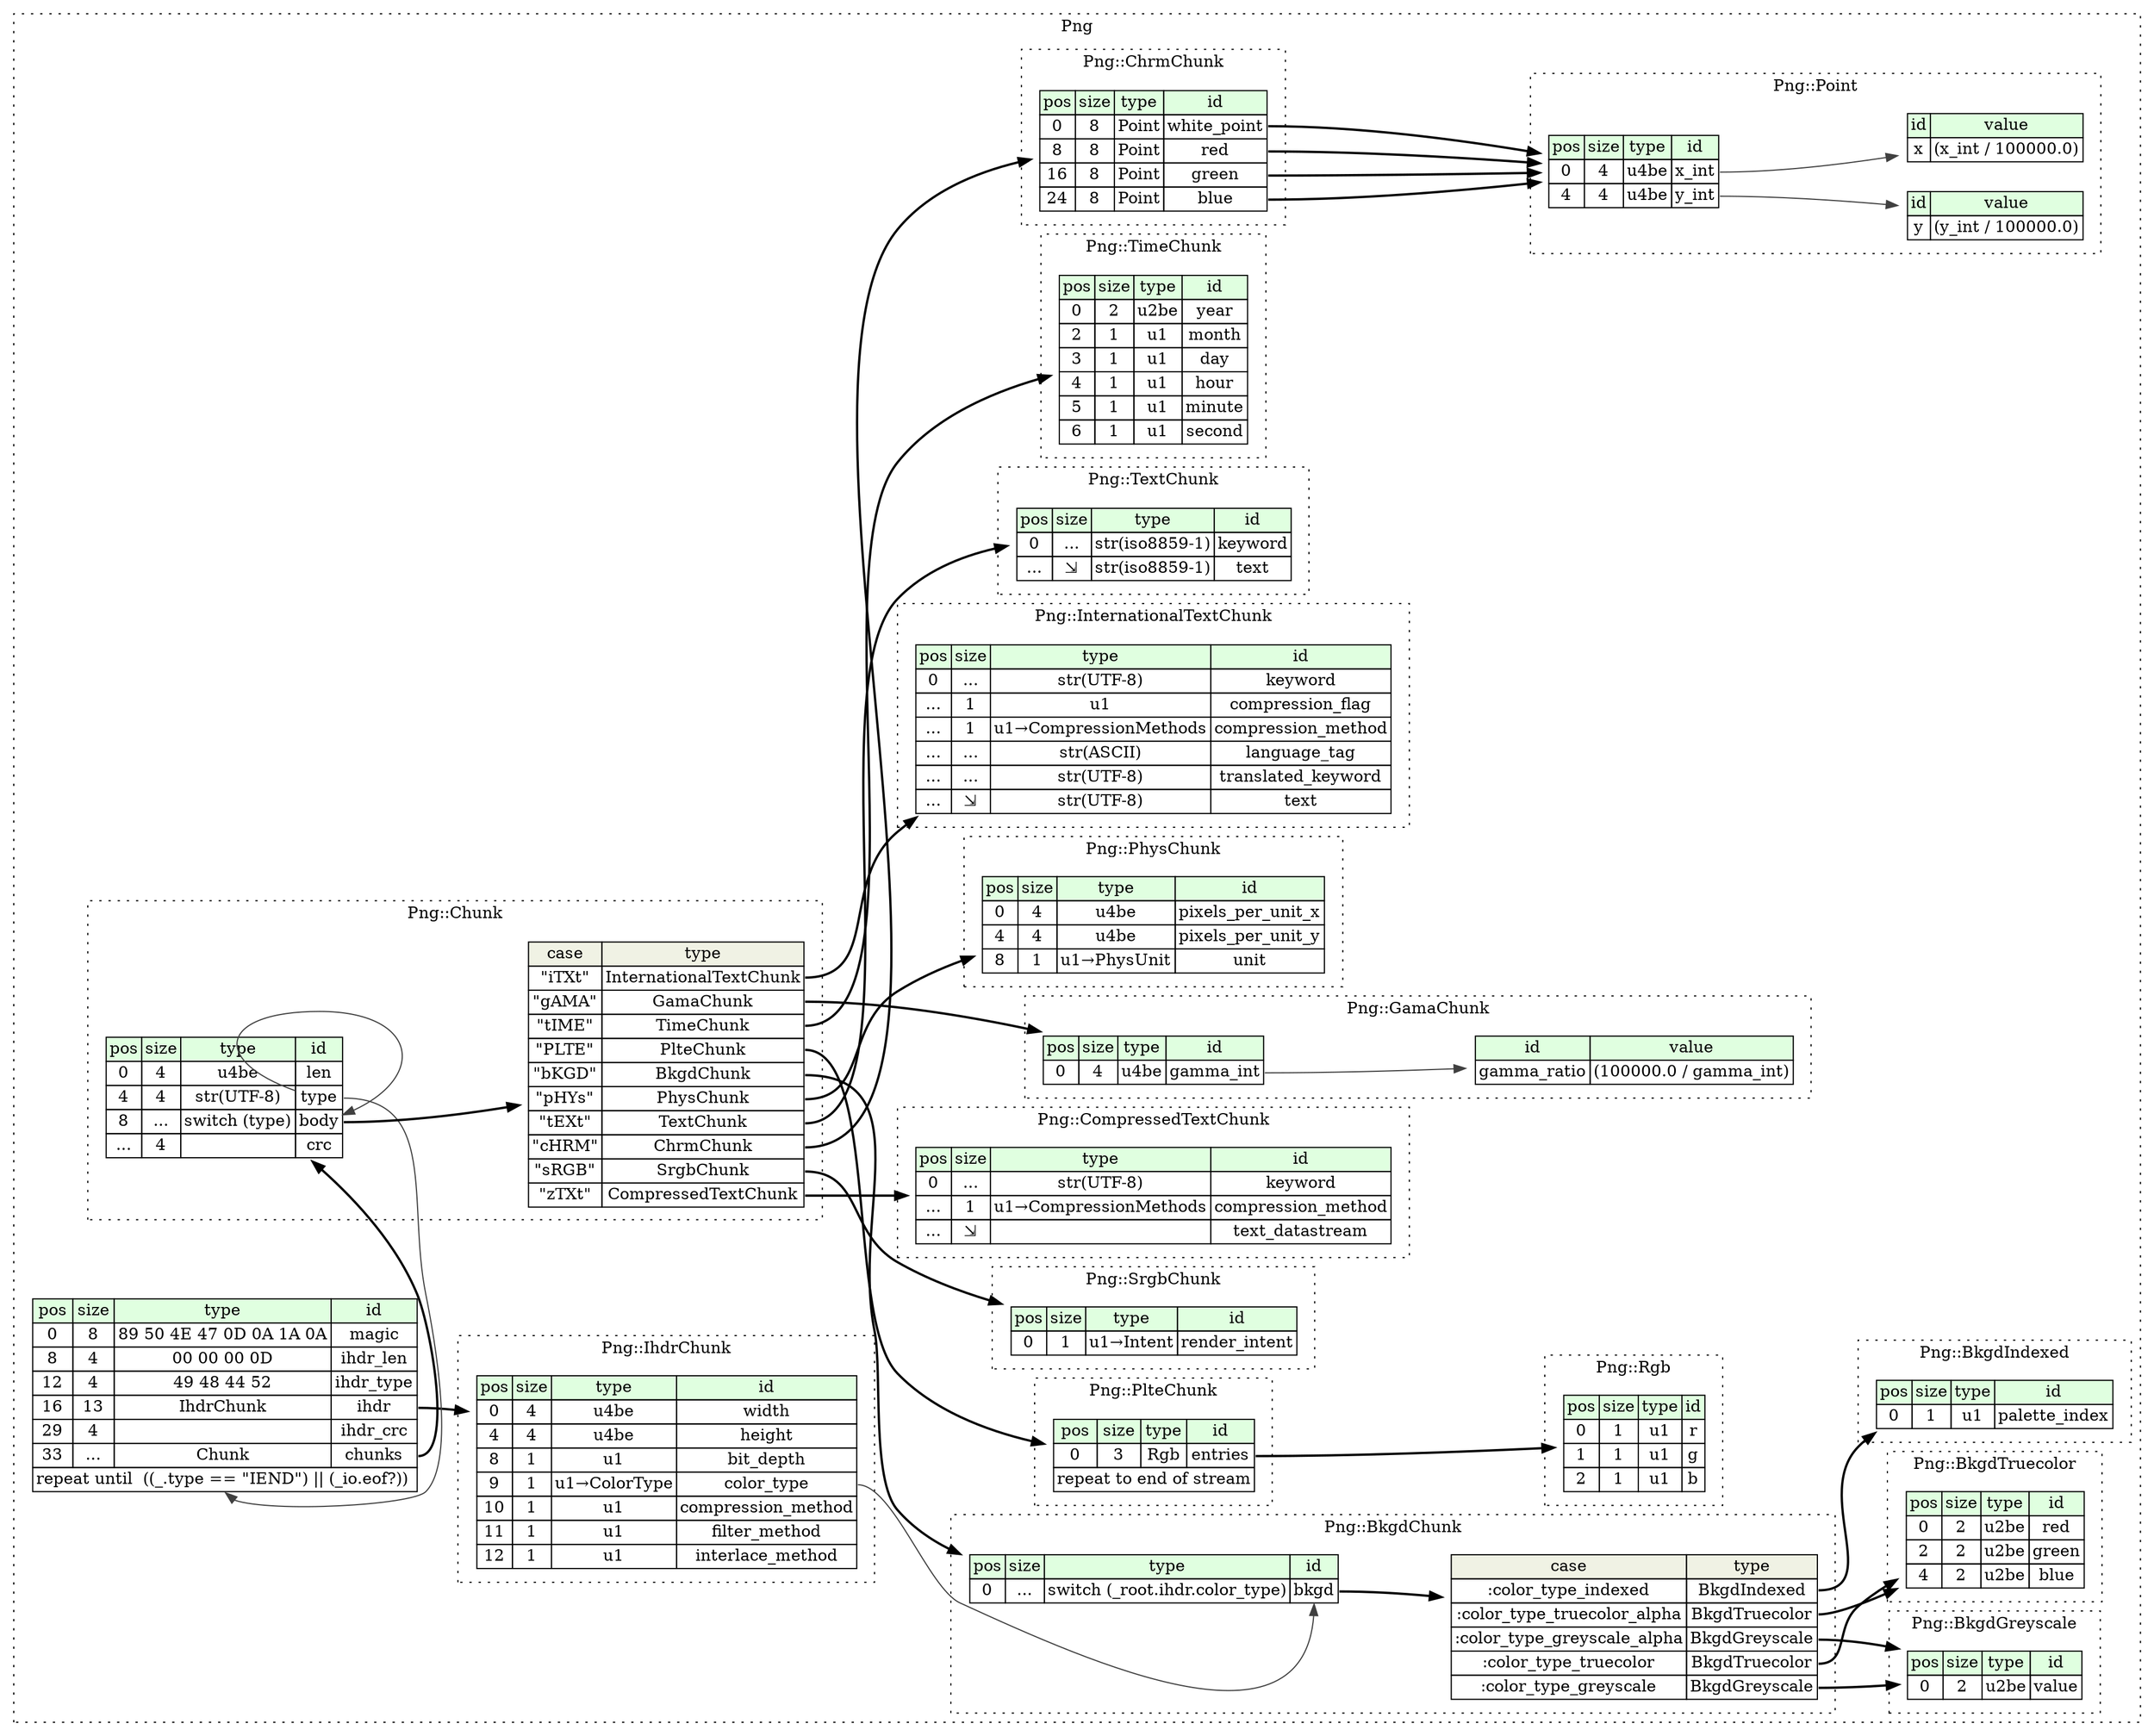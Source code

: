 digraph {
	rankdir=LR;
	node [shape=plaintext];
	subgraph cluster__png {
		label="Png";
		graph[style=dotted];

		png__seq [label=<<TABLE BORDER="0" CELLBORDER="1" CELLSPACING="0">
			<TR><TD BGCOLOR="#E0FFE0">pos</TD><TD BGCOLOR="#E0FFE0">size</TD><TD BGCOLOR="#E0FFE0">type</TD><TD BGCOLOR="#E0FFE0">id</TD></TR>
			<TR><TD PORT="magic_pos">0</TD><TD PORT="magic_size">8</TD><TD>89 50 4E 47 0D 0A 1A 0A</TD><TD PORT="magic_type">magic</TD></TR>
			<TR><TD PORT="ihdr_len_pos">8</TD><TD PORT="ihdr_len_size">4</TD><TD>00 00 00 0D</TD><TD PORT="ihdr_len_type">ihdr_len</TD></TR>
			<TR><TD PORT="ihdr_type_pos">12</TD><TD PORT="ihdr_type_size">4</TD><TD>49 48 44 52</TD><TD PORT="ihdr_type_type">ihdr_type</TD></TR>
			<TR><TD PORT="ihdr_pos">16</TD><TD PORT="ihdr_size">13</TD><TD>IhdrChunk</TD><TD PORT="ihdr_type">ihdr</TD></TR>
			<TR><TD PORT="ihdr_crc_pos">29</TD><TD PORT="ihdr_crc_size">4</TD><TD></TD><TD PORT="ihdr_crc_type">ihdr_crc</TD></TR>
			<TR><TD PORT="chunks_pos">33</TD><TD PORT="chunks_size">...</TD><TD>Chunk</TD><TD PORT="chunks_type">chunks</TD></TR>
			<TR><TD COLSPAN="4" PORT="chunks__repeat">repeat until  ((_.type == &quot;IEND&quot;) || (_io.eof?)) </TD></TR>
		</TABLE>>];
		subgraph cluster__rgb {
			label="Png::Rgb";
			graph[style=dotted];

			rgb__seq [label=<<TABLE BORDER="0" CELLBORDER="1" CELLSPACING="0">
				<TR><TD BGCOLOR="#E0FFE0">pos</TD><TD BGCOLOR="#E0FFE0">size</TD><TD BGCOLOR="#E0FFE0">type</TD><TD BGCOLOR="#E0FFE0">id</TD></TR>
				<TR><TD PORT="r_pos">0</TD><TD PORT="r_size">1</TD><TD>u1</TD><TD PORT="r_type">r</TD></TR>
				<TR><TD PORT="g_pos">1</TD><TD PORT="g_size">1</TD><TD>u1</TD><TD PORT="g_type">g</TD></TR>
				<TR><TD PORT="b_pos">2</TD><TD PORT="b_size">1</TD><TD>u1</TD><TD PORT="b_type">b</TD></TR>
			</TABLE>>];
		}
		subgraph cluster__chunk {
			label="Png::Chunk";
			graph[style=dotted];

			chunk__seq [label=<<TABLE BORDER="0" CELLBORDER="1" CELLSPACING="0">
				<TR><TD BGCOLOR="#E0FFE0">pos</TD><TD BGCOLOR="#E0FFE0">size</TD><TD BGCOLOR="#E0FFE0">type</TD><TD BGCOLOR="#E0FFE0">id</TD></TR>
				<TR><TD PORT="len_pos">0</TD><TD PORT="len_size">4</TD><TD>u4be</TD><TD PORT="len_type">len</TD></TR>
				<TR><TD PORT="type_pos">4</TD><TD PORT="type_size">4</TD><TD>str(UTF-8)</TD><TD PORT="type_type">type</TD></TR>
				<TR><TD PORT="body_pos">8</TD><TD PORT="body_size">...</TD><TD>switch (type)</TD><TD PORT="body_type">body</TD></TR>
				<TR><TD PORT="crc_pos">...</TD><TD PORT="crc_size">4</TD><TD></TD><TD PORT="crc_type">crc</TD></TR>
			</TABLE>>];
chunk__seq_body_switch [label=<<TABLE BORDER="0" CELLBORDER="1" CELLSPACING="0">
	<TR><TD BGCOLOR="#F0F2E4">case</TD><TD BGCOLOR="#F0F2E4">type</TD></TR>
	<TR><TD>&quot;iTXt&quot;</TD><TD PORT="case0">InternationalTextChunk</TD></TR>
	<TR><TD>&quot;gAMA&quot;</TD><TD PORT="case1">GamaChunk</TD></TR>
	<TR><TD>&quot;tIME&quot;</TD><TD PORT="case2">TimeChunk</TD></TR>
	<TR><TD>&quot;PLTE&quot;</TD><TD PORT="case3">PlteChunk</TD></TR>
	<TR><TD>&quot;bKGD&quot;</TD><TD PORT="case4">BkgdChunk</TD></TR>
	<TR><TD>&quot;pHYs&quot;</TD><TD PORT="case5">PhysChunk</TD></TR>
	<TR><TD>&quot;tEXt&quot;</TD><TD PORT="case6">TextChunk</TD></TR>
	<TR><TD>&quot;cHRM&quot;</TD><TD PORT="case7">ChrmChunk</TD></TR>
	<TR><TD>&quot;sRGB&quot;</TD><TD PORT="case8">SrgbChunk</TD></TR>
	<TR><TD>&quot;zTXt&quot;</TD><TD PORT="case9">CompressedTextChunk</TD></TR>
</TABLE>>];
		}
		subgraph cluster__bkgd_indexed {
			label="Png::BkgdIndexed";
			graph[style=dotted];

			bkgd_indexed__seq [label=<<TABLE BORDER="0" CELLBORDER="1" CELLSPACING="0">
				<TR><TD BGCOLOR="#E0FFE0">pos</TD><TD BGCOLOR="#E0FFE0">size</TD><TD BGCOLOR="#E0FFE0">type</TD><TD BGCOLOR="#E0FFE0">id</TD></TR>
				<TR><TD PORT="palette_index_pos">0</TD><TD PORT="palette_index_size">1</TD><TD>u1</TD><TD PORT="palette_index_type">palette_index</TD></TR>
			</TABLE>>];
		}
		subgraph cluster__point {
			label="Png::Point";
			graph[style=dotted];

			point__seq [label=<<TABLE BORDER="0" CELLBORDER="1" CELLSPACING="0">
				<TR><TD BGCOLOR="#E0FFE0">pos</TD><TD BGCOLOR="#E0FFE0">size</TD><TD BGCOLOR="#E0FFE0">type</TD><TD BGCOLOR="#E0FFE0">id</TD></TR>
				<TR><TD PORT="x_int_pos">0</TD><TD PORT="x_int_size">4</TD><TD>u4be</TD><TD PORT="x_int_type">x_int</TD></TR>
				<TR><TD PORT="y_int_pos">4</TD><TD PORT="y_int_size">4</TD><TD>u4be</TD><TD PORT="y_int_type">y_int</TD></TR>
			</TABLE>>];
			point__inst__x [label=<<TABLE BORDER="0" CELLBORDER="1" CELLSPACING="0">
				<TR><TD BGCOLOR="#E0FFE0">id</TD><TD BGCOLOR="#E0FFE0">value</TD></TR>
				<TR><TD>x</TD><TD>(x_int / 100000.0)</TD></TR>
			</TABLE>>];
			point__inst__y [label=<<TABLE BORDER="0" CELLBORDER="1" CELLSPACING="0">
				<TR><TD BGCOLOR="#E0FFE0">id</TD><TD BGCOLOR="#E0FFE0">value</TD></TR>
				<TR><TD>y</TD><TD>(y_int / 100000.0)</TD></TR>
			</TABLE>>];
		}
		subgraph cluster__bkgd_greyscale {
			label="Png::BkgdGreyscale";
			graph[style=dotted];

			bkgd_greyscale__seq [label=<<TABLE BORDER="0" CELLBORDER="1" CELLSPACING="0">
				<TR><TD BGCOLOR="#E0FFE0">pos</TD><TD BGCOLOR="#E0FFE0">size</TD><TD BGCOLOR="#E0FFE0">type</TD><TD BGCOLOR="#E0FFE0">id</TD></TR>
				<TR><TD PORT="value_pos">0</TD><TD PORT="value_size">2</TD><TD>u2be</TD><TD PORT="value_type">value</TD></TR>
			</TABLE>>];
		}
		subgraph cluster__chrm_chunk {
			label="Png::ChrmChunk";
			graph[style=dotted];

			chrm_chunk__seq [label=<<TABLE BORDER="0" CELLBORDER="1" CELLSPACING="0">
				<TR><TD BGCOLOR="#E0FFE0">pos</TD><TD BGCOLOR="#E0FFE0">size</TD><TD BGCOLOR="#E0FFE0">type</TD><TD BGCOLOR="#E0FFE0">id</TD></TR>
				<TR><TD PORT="white_point_pos">0</TD><TD PORT="white_point_size">8</TD><TD>Point</TD><TD PORT="white_point_type">white_point</TD></TR>
				<TR><TD PORT="red_pos">8</TD><TD PORT="red_size">8</TD><TD>Point</TD><TD PORT="red_type">red</TD></TR>
				<TR><TD PORT="green_pos">16</TD><TD PORT="green_size">8</TD><TD>Point</TD><TD PORT="green_type">green</TD></TR>
				<TR><TD PORT="blue_pos">24</TD><TD PORT="blue_size">8</TD><TD>Point</TD><TD PORT="blue_type">blue</TD></TR>
			</TABLE>>];
		}
		subgraph cluster__ihdr_chunk {
			label="Png::IhdrChunk";
			graph[style=dotted];

			ihdr_chunk__seq [label=<<TABLE BORDER="0" CELLBORDER="1" CELLSPACING="0">
				<TR><TD BGCOLOR="#E0FFE0">pos</TD><TD BGCOLOR="#E0FFE0">size</TD><TD BGCOLOR="#E0FFE0">type</TD><TD BGCOLOR="#E0FFE0">id</TD></TR>
				<TR><TD PORT="width_pos">0</TD><TD PORT="width_size">4</TD><TD>u4be</TD><TD PORT="width_type">width</TD></TR>
				<TR><TD PORT="height_pos">4</TD><TD PORT="height_size">4</TD><TD>u4be</TD><TD PORT="height_type">height</TD></TR>
				<TR><TD PORT="bit_depth_pos">8</TD><TD PORT="bit_depth_size">1</TD><TD>u1</TD><TD PORT="bit_depth_type">bit_depth</TD></TR>
				<TR><TD PORT="color_type_pos">9</TD><TD PORT="color_type_size">1</TD><TD>u1→ColorType</TD><TD PORT="color_type_type">color_type</TD></TR>
				<TR><TD PORT="compression_method_pos">10</TD><TD PORT="compression_method_size">1</TD><TD>u1</TD><TD PORT="compression_method_type">compression_method</TD></TR>
				<TR><TD PORT="filter_method_pos">11</TD><TD PORT="filter_method_size">1</TD><TD>u1</TD><TD PORT="filter_method_type">filter_method</TD></TR>
				<TR><TD PORT="interlace_method_pos">12</TD><TD PORT="interlace_method_size">1</TD><TD>u1</TD><TD PORT="interlace_method_type">interlace_method</TD></TR>
			</TABLE>>];
		}
		subgraph cluster__plte_chunk {
			label="Png::PlteChunk";
			graph[style=dotted];

			plte_chunk__seq [label=<<TABLE BORDER="0" CELLBORDER="1" CELLSPACING="0">
				<TR><TD BGCOLOR="#E0FFE0">pos</TD><TD BGCOLOR="#E0FFE0">size</TD><TD BGCOLOR="#E0FFE0">type</TD><TD BGCOLOR="#E0FFE0">id</TD></TR>
				<TR><TD PORT="entries_pos">0</TD><TD PORT="entries_size">3</TD><TD>Rgb</TD><TD PORT="entries_type">entries</TD></TR>
				<TR><TD COLSPAN="4" PORT="entries__repeat">repeat to end of stream</TD></TR>
			</TABLE>>];
		}
		subgraph cluster__srgb_chunk {
			label="Png::SrgbChunk";
			graph[style=dotted];

			srgb_chunk__seq [label=<<TABLE BORDER="0" CELLBORDER="1" CELLSPACING="0">
				<TR><TD BGCOLOR="#E0FFE0">pos</TD><TD BGCOLOR="#E0FFE0">size</TD><TD BGCOLOR="#E0FFE0">type</TD><TD BGCOLOR="#E0FFE0">id</TD></TR>
				<TR><TD PORT="render_intent_pos">0</TD><TD PORT="render_intent_size">1</TD><TD>u1→Intent</TD><TD PORT="render_intent_type">render_intent</TD></TR>
			</TABLE>>];
		}
		subgraph cluster__compressed_text_chunk {
			label="Png::CompressedTextChunk";
			graph[style=dotted];

			compressed_text_chunk__seq [label=<<TABLE BORDER="0" CELLBORDER="1" CELLSPACING="0">
				<TR><TD BGCOLOR="#E0FFE0">pos</TD><TD BGCOLOR="#E0FFE0">size</TD><TD BGCOLOR="#E0FFE0">type</TD><TD BGCOLOR="#E0FFE0">id</TD></TR>
				<TR><TD PORT="keyword_pos">0</TD><TD PORT="keyword_size">...</TD><TD>str(UTF-8)</TD><TD PORT="keyword_type">keyword</TD></TR>
				<TR><TD PORT="compression_method_pos">...</TD><TD PORT="compression_method_size">1</TD><TD>u1→CompressionMethods</TD><TD PORT="compression_method_type">compression_method</TD></TR>
				<TR><TD PORT="text_datastream_pos">...</TD><TD PORT="text_datastream_size">⇲</TD><TD></TD><TD PORT="text_datastream_type">text_datastream</TD></TR>
			</TABLE>>];
		}
		subgraph cluster__bkgd_truecolor {
			label="Png::BkgdTruecolor";
			graph[style=dotted];

			bkgd_truecolor__seq [label=<<TABLE BORDER="0" CELLBORDER="1" CELLSPACING="0">
				<TR><TD BGCOLOR="#E0FFE0">pos</TD><TD BGCOLOR="#E0FFE0">size</TD><TD BGCOLOR="#E0FFE0">type</TD><TD BGCOLOR="#E0FFE0">id</TD></TR>
				<TR><TD PORT="red_pos">0</TD><TD PORT="red_size">2</TD><TD>u2be</TD><TD PORT="red_type">red</TD></TR>
				<TR><TD PORT="green_pos">2</TD><TD PORT="green_size">2</TD><TD>u2be</TD><TD PORT="green_type">green</TD></TR>
				<TR><TD PORT="blue_pos">4</TD><TD PORT="blue_size">2</TD><TD>u2be</TD><TD PORT="blue_type">blue</TD></TR>
			</TABLE>>];
		}
		subgraph cluster__gama_chunk {
			label="Png::GamaChunk";
			graph[style=dotted];

			gama_chunk__seq [label=<<TABLE BORDER="0" CELLBORDER="1" CELLSPACING="0">
				<TR><TD BGCOLOR="#E0FFE0">pos</TD><TD BGCOLOR="#E0FFE0">size</TD><TD BGCOLOR="#E0FFE0">type</TD><TD BGCOLOR="#E0FFE0">id</TD></TR>
				<TR><TD PORT="gamma_int_pos">0</TD><TD PORT="gamma_int_size">4</TD><TD>u4be</TD><TD PORT="gamma_int_type">gamma_int</TD></TR>
			</TABLE>>];
			gama_chunk__inst__gamma_ratio [label=<<TABLE BORDER="0" CELLBORDER="1" CELLSPACING="0">
				<TR><TD BGCOLOR="#E0FFE0">id</TD><TD BGCOLOR="#E0FFE0">value</TD></TR>
				<TR><TD>gamma_ratio</TD><TD>(100000.0 / gamma_int)</TD></TR>
			</TABLE>>];
		}
		subgraph cluster__bkgd_chunk {
			label="Png::BkgdChunk";
			graph[style=dotted];

			bkgd_chunk__seq [label=<<TABLE BORDER="0" CELLBORDER="1" CELLSPACING="0">
				<TR><TD BGCOLOR="#E0FFE0">pos</TD><TD BGCOLOR="#E0FFE0">size</TD><TD BGCOLOR="#E0FFE0">type</TD><TD BGCOLOR="#E0FFE0">id</TD></TR>
				<TR><TD PORT="bkgd_pos">0</TD><TD PORT="bkgd_size">...</TD><TD>switch (_root.ihdr.color_type)</TD><TD PORT="bkgd_type">bkgd</TD></TR>
			</TABLE>>];
bkgd_chunk__seq_bkgd_switch [label=<<TABLE BORDER="0" CELLBORDER="1" CELLSPACING="0">
	<TR><TD BGCOLOR="#F0F2E4">case</TD><TD BGCOLOR="#F0F2E4">type</TD></TR>
	<TR><TD>:color_type_indexed</TD><TD PORT="case0">BkgdIndexed</TD></TR>
	<TR><TD>:color_type_truecolor_alpha</TD><TD PORT="case1">BkgdTruecolor</TD></TR>
	<TR><TD>:color_type_greyscale_alpha</TD><TD PORT="case2">BkgdGreyscale</TD></TR>
	<TR><TD>:color_type_truecolor</TD><TD PORT="case3">BkgdTruecolor</TD></TR>
	<TR><TD>:color_type_greyscale</TD><TD PORT="case4">BkgdGreyscale</TD></TR>
</TABLE>>];
		}
		subgraph cluster__phys_chunk {
			label="Png::PhysChunk";
			graph[style=dotted];

			phys_chunk__seq [label=<<TABLE BORDER="0" CELLBORDER="1" CELLSPACING="0">
				<TR><TD BGCOLOR="#E0FFE0">pos</TD><TD BGCOLOR="#E0FFE0">size</TD><TD BGCOLOR="#E0FFE0">type</TD><TD BGCOLOR="#E0FFE0">id</TD></TR>
				<TR><TD PORT="pixels_per_unit_x_pos">0</TD><TD PORT="pixels_per_unit_x_size">4</TD><TD>u4be</TD><TD PORT="pixels_per_unit_x_type">pixels_per_unit_x</TD></TR>
				<TR><TD PORT="pixels_per_unit_y_pos">4</TD><TD PORT="pixels_per_unit_y_size">4</TD><TD>u4be</TD><TD PORT="pixels_per_unit_y_type">pixels_per_unit_y</TD></TR>
				<TR><TD PORT="unit_pos">8</TD><TD PORT="unit_size">1</TD><TD>u1→PhysUnit</TD><TD PORT="unit_type">unit</TD></TR>
			</TABLE>>];
		}
		subgraph cluster__international_text_chunk {
			label="Png::InternationalTextChunk";
			graph[style=dotted];

			international_text_chunk__seq [label=<<TABLE BORDER="0" CELLBORDER="1" CELLSPACING="0">
				<TR><TD BGCOLOR="#E0FFE0">pos</TD><TD BGCOLOR="#E0FFE0">size</TD><TD BGCOLOR="#E0FFE0">type</TD><TD BGCOLOR="#E0FFE0">id</TD></TR>
				<TR><TD PORT="keyword_pos">0</TD><TD PORT="keyword_size">...</TD><TD>str(UTF-8)</TD><TD PORT="keyword_type">keyword</TD></TR>
				<TR><TD PORT="compression_flag_pos">...</TD><TD PORT="compression_flag_size">1</TD><TD>u1</TD><TD PORT="compression_flag_type">compression_flag</TD></TR>
				<TR><TD PORT="compression_method_pos">...</TD><TD PORT="compression_method_size">1</TD><TD>u1→CompressionMethods</TD><TD PORT="compression_method_type">compression_method</TD></TR>
				<TR><TD PORT="language_tag_pos">...</TD><TD PORT="language_tag_size">...</TD><TD>str(ASCII)</TD><TD PORT="language_tag_type">language_tag</TD></TR>
				<TR><TD PORT="translated_keyword_pos">...</TD><TD PORT="translated_keyword_size">...</TD><TD>str(UTF-8)</TD><TD PORT="translated_keyword_type">translated_keyword</TD></TR>
				<TR><TD PORT="text_pos">...</TD><TD PORT="text_size">⇲</TD><TD>str(UTF-8)</TD><TD PORT="text_type">text</TD></TR>
			</TABLE>>];
		}
		subgraph cluster__text_chunk {
			label="Png::TextChunk";
			graph[style=dotted];

			text_chunk__seq [label=<<TABLE BORDER="0" CELLBORDER="1" CELLSPACING="0">
				<TR><TD BGCOLOR="#E0FFE0">pos</TD><TD BGCOLOR="#E0FFE0">size</TD><TD BGCOLOR="#E0FFE0">type</TD><TD BGCOLOR="#E0FFE0">id</TD></TR>
				<TR><TD PORT="keyword_pos">0</TD><TD PORT="keyword_size">...</TD><TD>str(iso8859-1)</TD><TD PORT="keyword_type">keyword</TD></TR>
				<TR><TD PORT="text_pos">...</TD><TD PORT="text_size">⇲</TD><TD>str(iso8859-1)</TD><TD PORT="text_type">text</TD></TR>
			</TABLE>>];
		}
		subgraph cluster__time_chunk {
			label="Png::TimeChunk";
			graph[style=dotted];

			time_chunk__seq [label=<<TABLE BORDER="0" CELLBORDER="1" CELLSPACING="0">
				<TR><TD BGCOLOR="#E0FFE0">pos</TD><TD BGCOLOR="#E0FFE0">size</TD><TD BGCOLOR="#E0FFE0">type</TD><TD BGCOLOR="#E0FFE0">id</TD></TR>
				<TR><TD PORT="year_pos">0</TD><TD PORT="year_size">2</TD><TD>u2be</TD><TD PORT="year_type">year</TD></TR>
				<TR><TD PORT="month_pos">2</TD><TD PORT="month_size">1</TD><TD>u1</TD><TD PORT="month_type">month</TD></TR>
				<TR><TD PORT="day_pos">3</TD><TD PORT="day_size">1</TD><TD>u1</TD><TD PORT="day_type">day</TD></TR>
				<TR><TD PORT="hour_pos">4</TD><TD PORT="hour_size">1</TD><TD>u1</TD><TD PORT="hour_type">hour</TD></TR>
				<TR><TD PORT="minute_pos">5</TD><TD PORT="minute_size">1</TD><TD>u1</TD><TD PORT="minute_type">minute</TD></TR>
				<TR><TD PORT="second_pos">6</TD><TD PORT="second_size">1</TD><TD>u1</TD><TD PORT="second_type">second</TD></TR>
			</TABLE>>];
		}
	}
	png__seq:ihdr_type -> ihdr_chunk__seq [style=bold];
	png__seq:chunks_type -> chunk__seq [style=bold];
	chunk__seq:type_type -> png__seq:chunks__repeat [color="#404040"];
	chunk__seq:body_type -> chunk__seq_body_switch [style=bold];
	chunk__seq_body_switch:case0 -> international_text_chunk__seq [style=bold];
	chunk__seq_body_switch:case1 -> gama_chunk__seq [style=bold];
	chunk__seq_body_switch:case2 -> time_chunk__seq [style=bold];
	chunk__seq_body_switch:case3 -> plte_chunk__seq [style=bold];
	chunk__seq_body_switch:case4 -> bkgd_chunk__seq [style=bold];
	chunk__seq_body_switch:case5 -> phys_chunk__seq [style=bold];
	chunk__seq_body_switch:case6 -> text_chunk__seq [style=bold];
	chunk__seq_body_switch:case7 -> chrm_chunk__seq [style=bold];
	chunk__seq_body_switch:case8 -> srgb_chunk__seq [style=bold];
	chunk__seq_body_switch:case9 -> compressed_text_chunk__seq [style=bold];
	chunk__seq:type_type -> chunk__seq:body_type [color="#404040"];
	point__seq:x_int_type -> point__inst__x [color="#404040"];
	point__seq:y_int_type -> point__inst__y [color="#404040"];
	chrm_chunk__seq:white_point_type -> point__seq [style=bold];
	chrm_chunk__seq:red_type -> point__seq [style=bold];
	chrm_chunk__seq:green_type -> point__seq [style=bold];
	chrm_chunk__seq:blue_type -> point__seq [style=bold];
	plte_chunk__seq:entries_type -> rgb__seq [style=bold];
	gama_chunk__seq:gamma_int_type -> gama_chunk__inst__gamma_ratio [color="#404040"];
	bkgd_chunk__seq:bkgd_type -> bkgd_chunk__seq_bkgd_switch [style=bold];
	bkgd_chunk__seq_bkgd_switch:case0 -> bkgd_indexed__seq [style=bold];
	bkgd_chunk__seq_bkgd_switch:case1 -> bkgd_truecolor__seq [style=bold];
	bkgd_chunk__seq_bkgd_switch:case2 -> bkgd_greyscale__seq [style=bold];
	bkgd_chunk__seq_bkgd_switch:case3 -> bkgd_truecolor__seq [style=bold];
	bkgd_chunk__seq_bkgd_switch:case4 -> bkgd_greyscale__seq [style=bold];
	ihdr_chunk__seq:color_type_type -> bkgd_chunk__seq:bkgd_type [color="#404040"];
}
